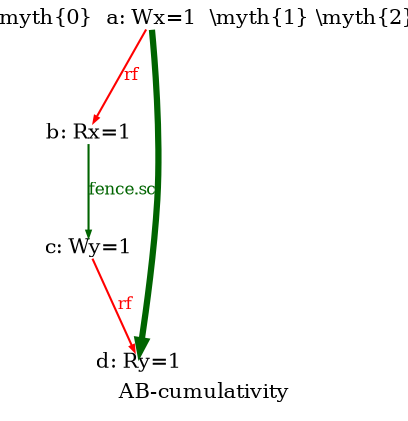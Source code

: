 /* Generated, do not edit, edit img/AB-cumul.litmus instead */
digraph G {

splines=spline;

/* legend */
fontsize=10;
label="AB-cumulativity";


/* the unlocked events */
proc0_label_node [shape=none, fontsize=10, label="\\myth{0}", pos="1.000000,0.863625!", fixedsize=true, width=0.455000, height=0.091875]
eiid0 [label="a: Wx=1", shape="none", fontsize=10, pos="1.000000,0.643125!", fixedsize="true", height="0.138889", width="0.486111"];
proc1_label_node [shape=none, fontsize=10, label="\\myth{1}", pos="1.700000,0.863625!", fixedsize=true, width=0.455000, height=0.091875]
eiid1 [label="b: Rx=1", shape="none", fontsize=10, pos="1.700000,0.367500!", fixedsize="true", height="0.138889", width="0.486111"];
eiid2 [label="c: Wy=1", shape="none", fontsize=10, pos="1.700000,0.000000!", fixedsize="true", height="0.138889", width="0.486111"];
proc2_label_node [shape=none, fontsize=10, label="\\myth{2}", pos="2.400000,0.863625!", fixedsize=true, width=0.455000, height=0.091875]
eiid3 [label="d: Ry=1", shape="none", fontsize=10, pos="2.400000,0.643125!", fixedsize="true", height="0.138889", width="0.486111"];

/* the intra_causality_data edges */


/* the intra_causality_control edges */

/* the poi edges */
/* the rfmap edges */
eiid0 -> eiid1 [label="rf", color="red", fontcolor="red", fontsize=8, arrowsize="0.300000"];
eiid2 -> eiid3 [label="rf", color="red", fontcolor="red", fontsize=8, arrowsize="0.300000"];


/* The viewed-before edges */
eiid1 -> eiid2 [label="fence.sc", color="darkgreen", fontcolor="darkgreen", fontsize=8, arrowsize="0.300000"];
eiid0 -> eiid3 [taillabel="", fontsize=8, penwidth="3", color="darkgreen", fontcolor="darkgreen", arrowsize="0.55"];
}
